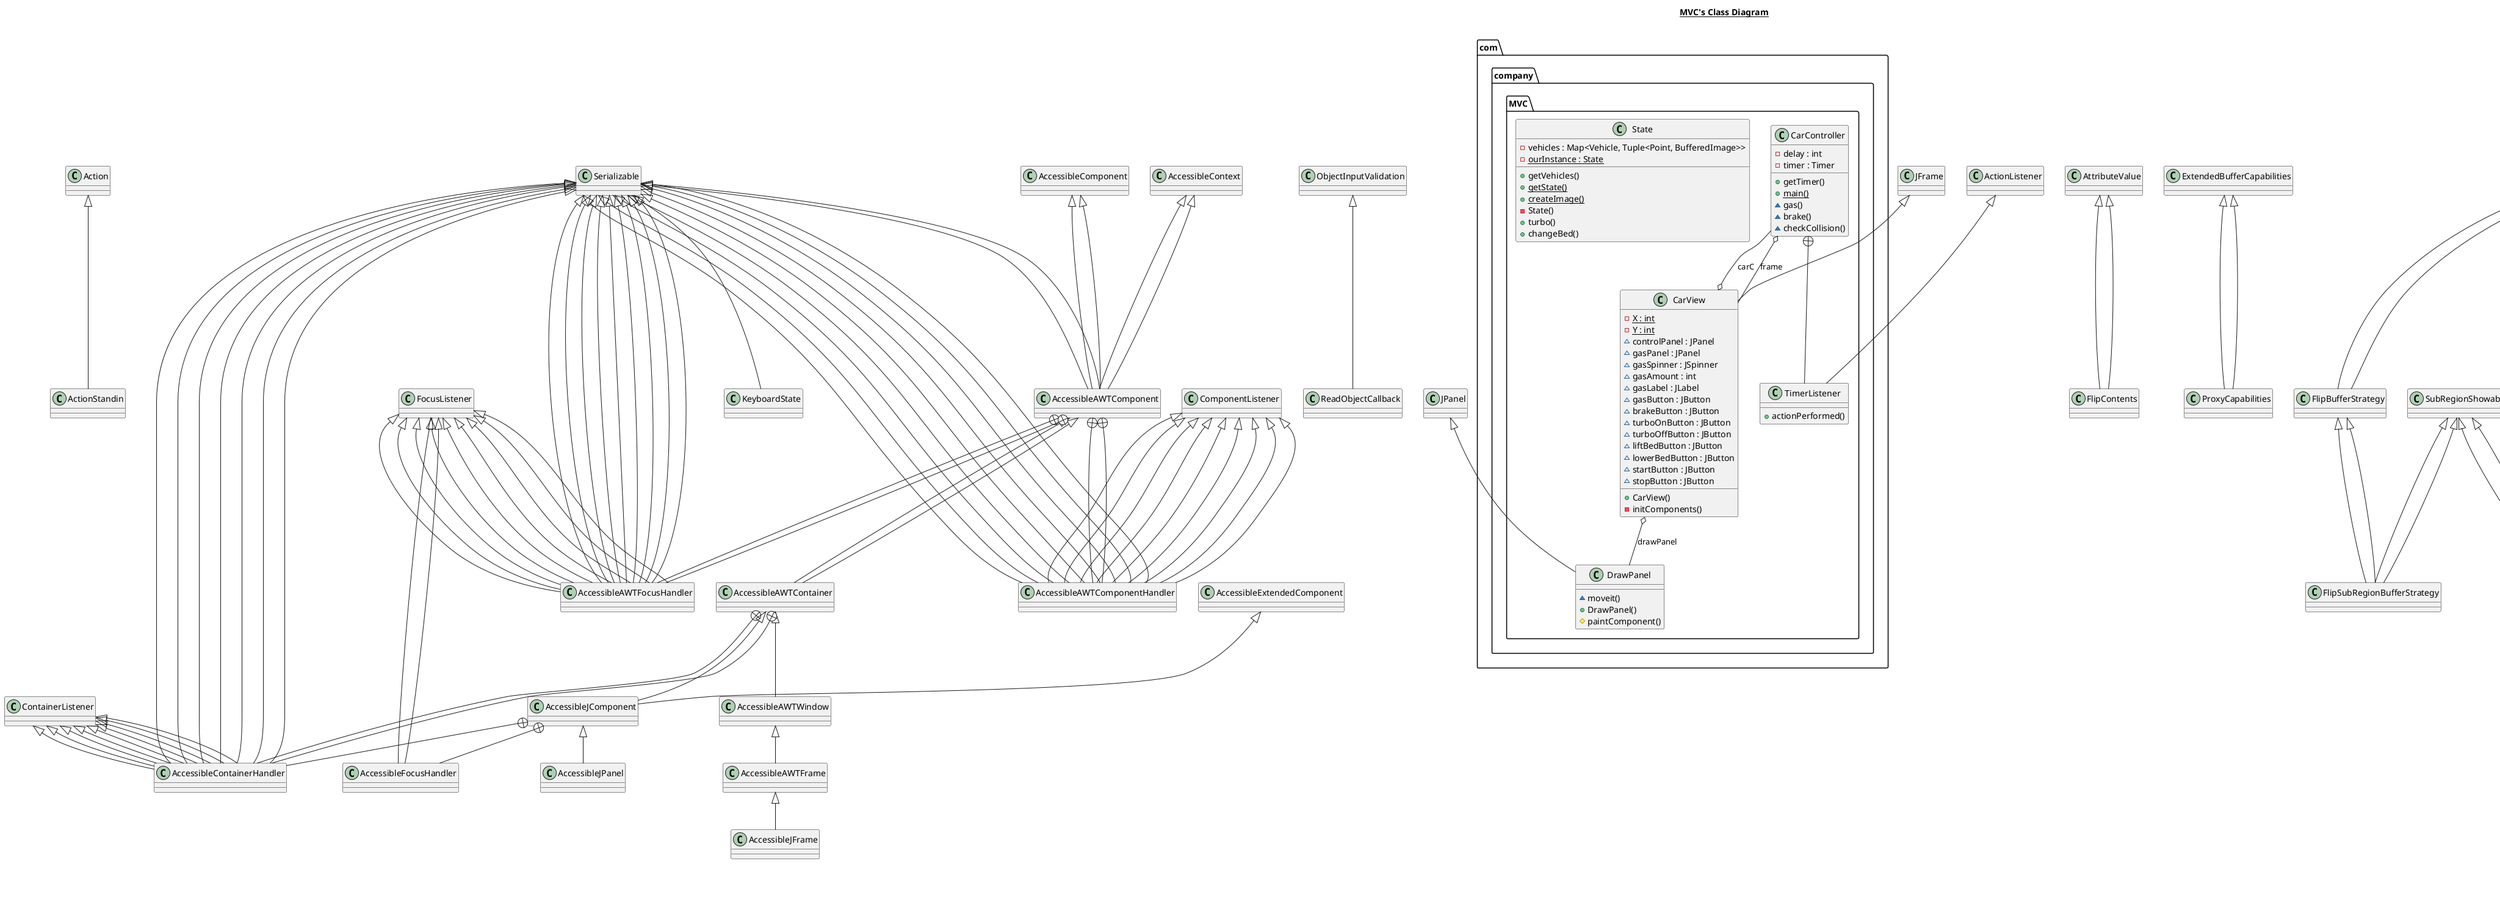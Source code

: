 @startuml

title __MVC's Class Diagram__\n

  package com.company.MVC {
    class CarController {
        - delay : int
        - timer : Timer
        + getTimer()
        {static} + main()
        ~ gas()
        ~ brake()
        ~ checkCollision()
    }
  }
  

  package com.company.MVC {
    class TimerListener {
        + actionPerformed()
    }
  }
  

  package com.company.MVC {
    class CarView {
        {static} - X : int
        {static} - Y : int
        ~ controlPanel : JPanel
        ~ gasPanel : JPanel
        ~ gasSpinner : JSpinner
        ~ gasAmount : int
        ~ gasLabel : JLabel
        ~ gasButton : JButton
        ~ brakeButton : JButton
        ~ turboOnButton : JButton
        ~ turboOffButton : JButton
        ~ liftBedButton : JButton
        ~ lowerBedButton : JButton
        ~ startButton : JButton
        ~ stopButton : JButton
        + CarView()
        - initComponents()
    }
  }
  

  package com.company.MVC {
    class DrawPanel {
        ~ moveit()
        + DrawPanel()
        # paintComponent()
    }
  }
  

  package com.company.MVC {
    class State {
        - vehicles : Map<Vehicle, Tuple<Point, BufferedImage>>
        {static} - ourInstance : State
        + getVehicles()
        {static} + getState()
        {static} + createImage()
        - State()
        + turbo()
        + changeBed()
    }
  }
  

  CarController o-- CarView : frame
  CarController +-down- TimerListener
  TimerListener -up-|> ActionListener
  CarView -up-|> JFrame
  CarView o-- CarController : carC
  CarView o-- DrawPanel : drawPanel
  AccessibleJFrame -up-|> AccessibleAWTFrame
  AccessibleContainerHandler -up-|> ContainerListener
  AccessibleContainerHandler -up-|> Serializable
  AccessibleAWTFocusHandler -up-|> FocusListener
  AccessibleAWTFocusHandler -up-|> Serializable
  AccessibleAWTComponentHandler -up-|> ComponentListener
  AccessibleAWTComponentHandler -up-|> Serializable
  AccessibleAWTFrame -up-|> AccessibleAWTWindow
  AccessibleContainerHandler -up-|> ContainerListener
  AccessibleContainerHandler -up-|> Serializable
  AccessibleAWTFocusHandler -up-|> FocusListener
  AccessibleAWTFocusHandler -up-|> Serializable
  AccessibleAWTComponentHandler -up-|> ComponentListener
  AccessibleAWTComponentHandler -up-|> Serializable
  AccessibleAWTWindow -up-|> AccessibleAWTContainer
  AccessibleContainerHandler -up-|> ContainerListener
  AccessibleContainerHandler -up-|> Serializable
  AccessibleAWTFocusHandler -up-|> FocusListener
  AccessibleAWTFocusHandler -up-|> Serializable
  AccessibleAWTComponentHandler -up-|> ComponentListener
  AccessibleAWTComponentHandler -up-|> Serializable
  WindowDisposerRecord -up-|> DisposerRecord
  AccessibleAWTContainer -up-|> AccessibleAWTComponent
  AccessibleAWTContainer +-down- AccessibleContainerHandler
  AccessibleContainerHandler -up-|> ContainerListener
  AccessibleContainerHandler -up-|> Serializable
  AccessibleAWTFocusHandler -up-|> FocusListener
  AccessibleAWTFocusHandler -up-|> Serializable
  AccessibleAWTComponentHandler -up-|> ComponentListener
  AccessibleAWTComponentHandler -up-|> Serializable
  WakingRunnable -up-|> Runnable
  DropTargetEventTargetFilter -up-|> EventTargetFilter
  MouseEventTargetFilter -up-|> EventTargetFilter
  AccessibleAWTComponent -up-|> Serializable
  AccessibleAWTComponent -up-|> AccessibleComponent
  AccessibleAWTComponent -up-|> AccessibleContext
  AccessibleAWTComponent +-down- AccessibleAWTFocusHandler
  AccessibleAWTComponent +-down- AccessibleAWTComponentHandler
  AccessibleAWTFocusHandler -up-|> FocusListener
  AccessibleAWTFocusHandler -up-|> Serializable
  AccessibleAWTComponentHandler -up-|> ComponentListener
  AccessibleAWTComponentHandler -up-|> Serializable
  DummyRequestFocusController -up-|> RequestFocusController
  SingleBufferStrategy -up-|> BufferStrategy
  BltSubRegionBufferStrategy -up-|> SubRegionShowable
  BltSubRegionBufferStrategy -up-|> BltBufferStrategy
  FlipSubRegionBufferStrategy -up-|> SubRegionShowable
  FlipSubRegionBufferStrategy -up-|> FlipBufferStrategy
  BltBufferStrategy -up-|> BufferStrategy
  FlipBufferStrategy -up-|> BufferStrategy
  ProxyCapabilities -up-|> ExtendedBufferCapabilities
  FlipContents -up-|> AttributeValue
  DrawPanel -up-|> JPanel
  AccessibleJPanel -up-|> AccessibleJComponent
  AccessibleFocusHandler -up-|> FocusListener
  AccessibleContainerHandler -up-|> ContainerListener
  AccessibleContainerHandler -up-|> ContainerListener
  AccessibleContainerHandler -up-|> Serializable
  AccessibleAWTFocusHandler -up-|> FocusListener
  AccessibleAWTFocusHandler -up-|> Serializable
  AccessibleAWTComponentHandler -up-|> ComponentListener
  AccessibleAWTComponentHandler -up-|> Serializable
  ReadObjectCallback -up-|> ObjectInputValidation
  AccessibleJComponent -up-|> AccessibleExtendedComponent
  AccessibleJComponent -up-|> AccessibleAWTContainer
  AccessibleJComponent +-down- AccessibleFocusHandler
  AccessibleJComponent +-down- AccessibleContainerHandler
  AccessibleFocusHandler -up-|> FocusListener
  AccessibleContainerHandler -up-|> ContainerListener
  AccessibleContainerHandler -up-|> ContainerListener
  AccessibleContainerHandler -up-|> Serializable
  AccessibleAWTFocusHandler -up-|> FocusListener
  AccessibleAWTFocusHandler -up-|> Serializable
  AccessibleAWTComponentHandler -up-|> ComponentListener
  AccessibleAWTComponentHandler -up-|> Serializable
  KeyboardState -up-|> Serializable
  ActionStandin -up-|> Action
  AccessibleAWTContainer -up-|> AccessibleAWTComponent
  AccessibleAWTContainer +-down- AccessibleContainerHandler
  AccessibleContainerHandler -up-|> ContainerListener
  AccessibleContainerHandler -up-|> Serializable
  AccessibleAWTFocusHandler -up-|> FocusListener
  AccessibleAWTFocusHandler -up-|> Serializable
  AccessibleAWTComponentHandler -up-|> ComponentListener
  AccessibleAWTComponentHandler -up-|> Serializable
  WakingRunnable -up-|> Runnable
  DropTargetEventTargetFilter -up-|> EventTargetFilter
  MouseEventTargetFilter -up-|> EventTargetFilter
  AccessibleAWTComponent -up-|> Serializable
  AccessibleAWTComponent -up-|> AccessibleComponent
  AccessibleAWTComponent -up-|> AccessibleContext
  AccessibleAWTComponent +-down- AccessibleAWTFocusHandler
  AccessibleAWTComponent +-down- AccessibleAWTComponentHandler
  AccessibleAWTFocusHandler -up-|> FocusListener
  AccessibleAWTFocusHandler -up-|> Serializable
  AccessibleAWTComponentHandler -up-|> ComponentListener
  AccessibleAWTComponentHandler -up-|> Serializable
  DummyRequestFocusController -up-|> RequestFocusController
  SingleBufferStrategy -up-|> BufferStrategy
  BltSubRegionBufferStrategy -up-|> SubRegionShowable
  BltSubRegionBufferStrategy -up-|> BltBufferStrategy
  FlipSubRegionBufferStrategy -up-|> SubRegionShowable
  FlipSubRegionBufferStrategy -up-|> FlipBufferStrategy
  BltBufferStrategy -up-|> BufferStrategy
  FlipBufferStrategy -up-|> BufferStrategy
  ProxyCapabilities -up-|> ExtendedBufferCapabilities
  FlipContents -up-|> AttributeValue


right footer


PlantUML diagram generated by SketchIt! (https://bitbucket.org/pmesmeur/sketch.it)
For more information about this tool, please contact philippe.mesmeur@gmail.com
endfooter

@enduml
